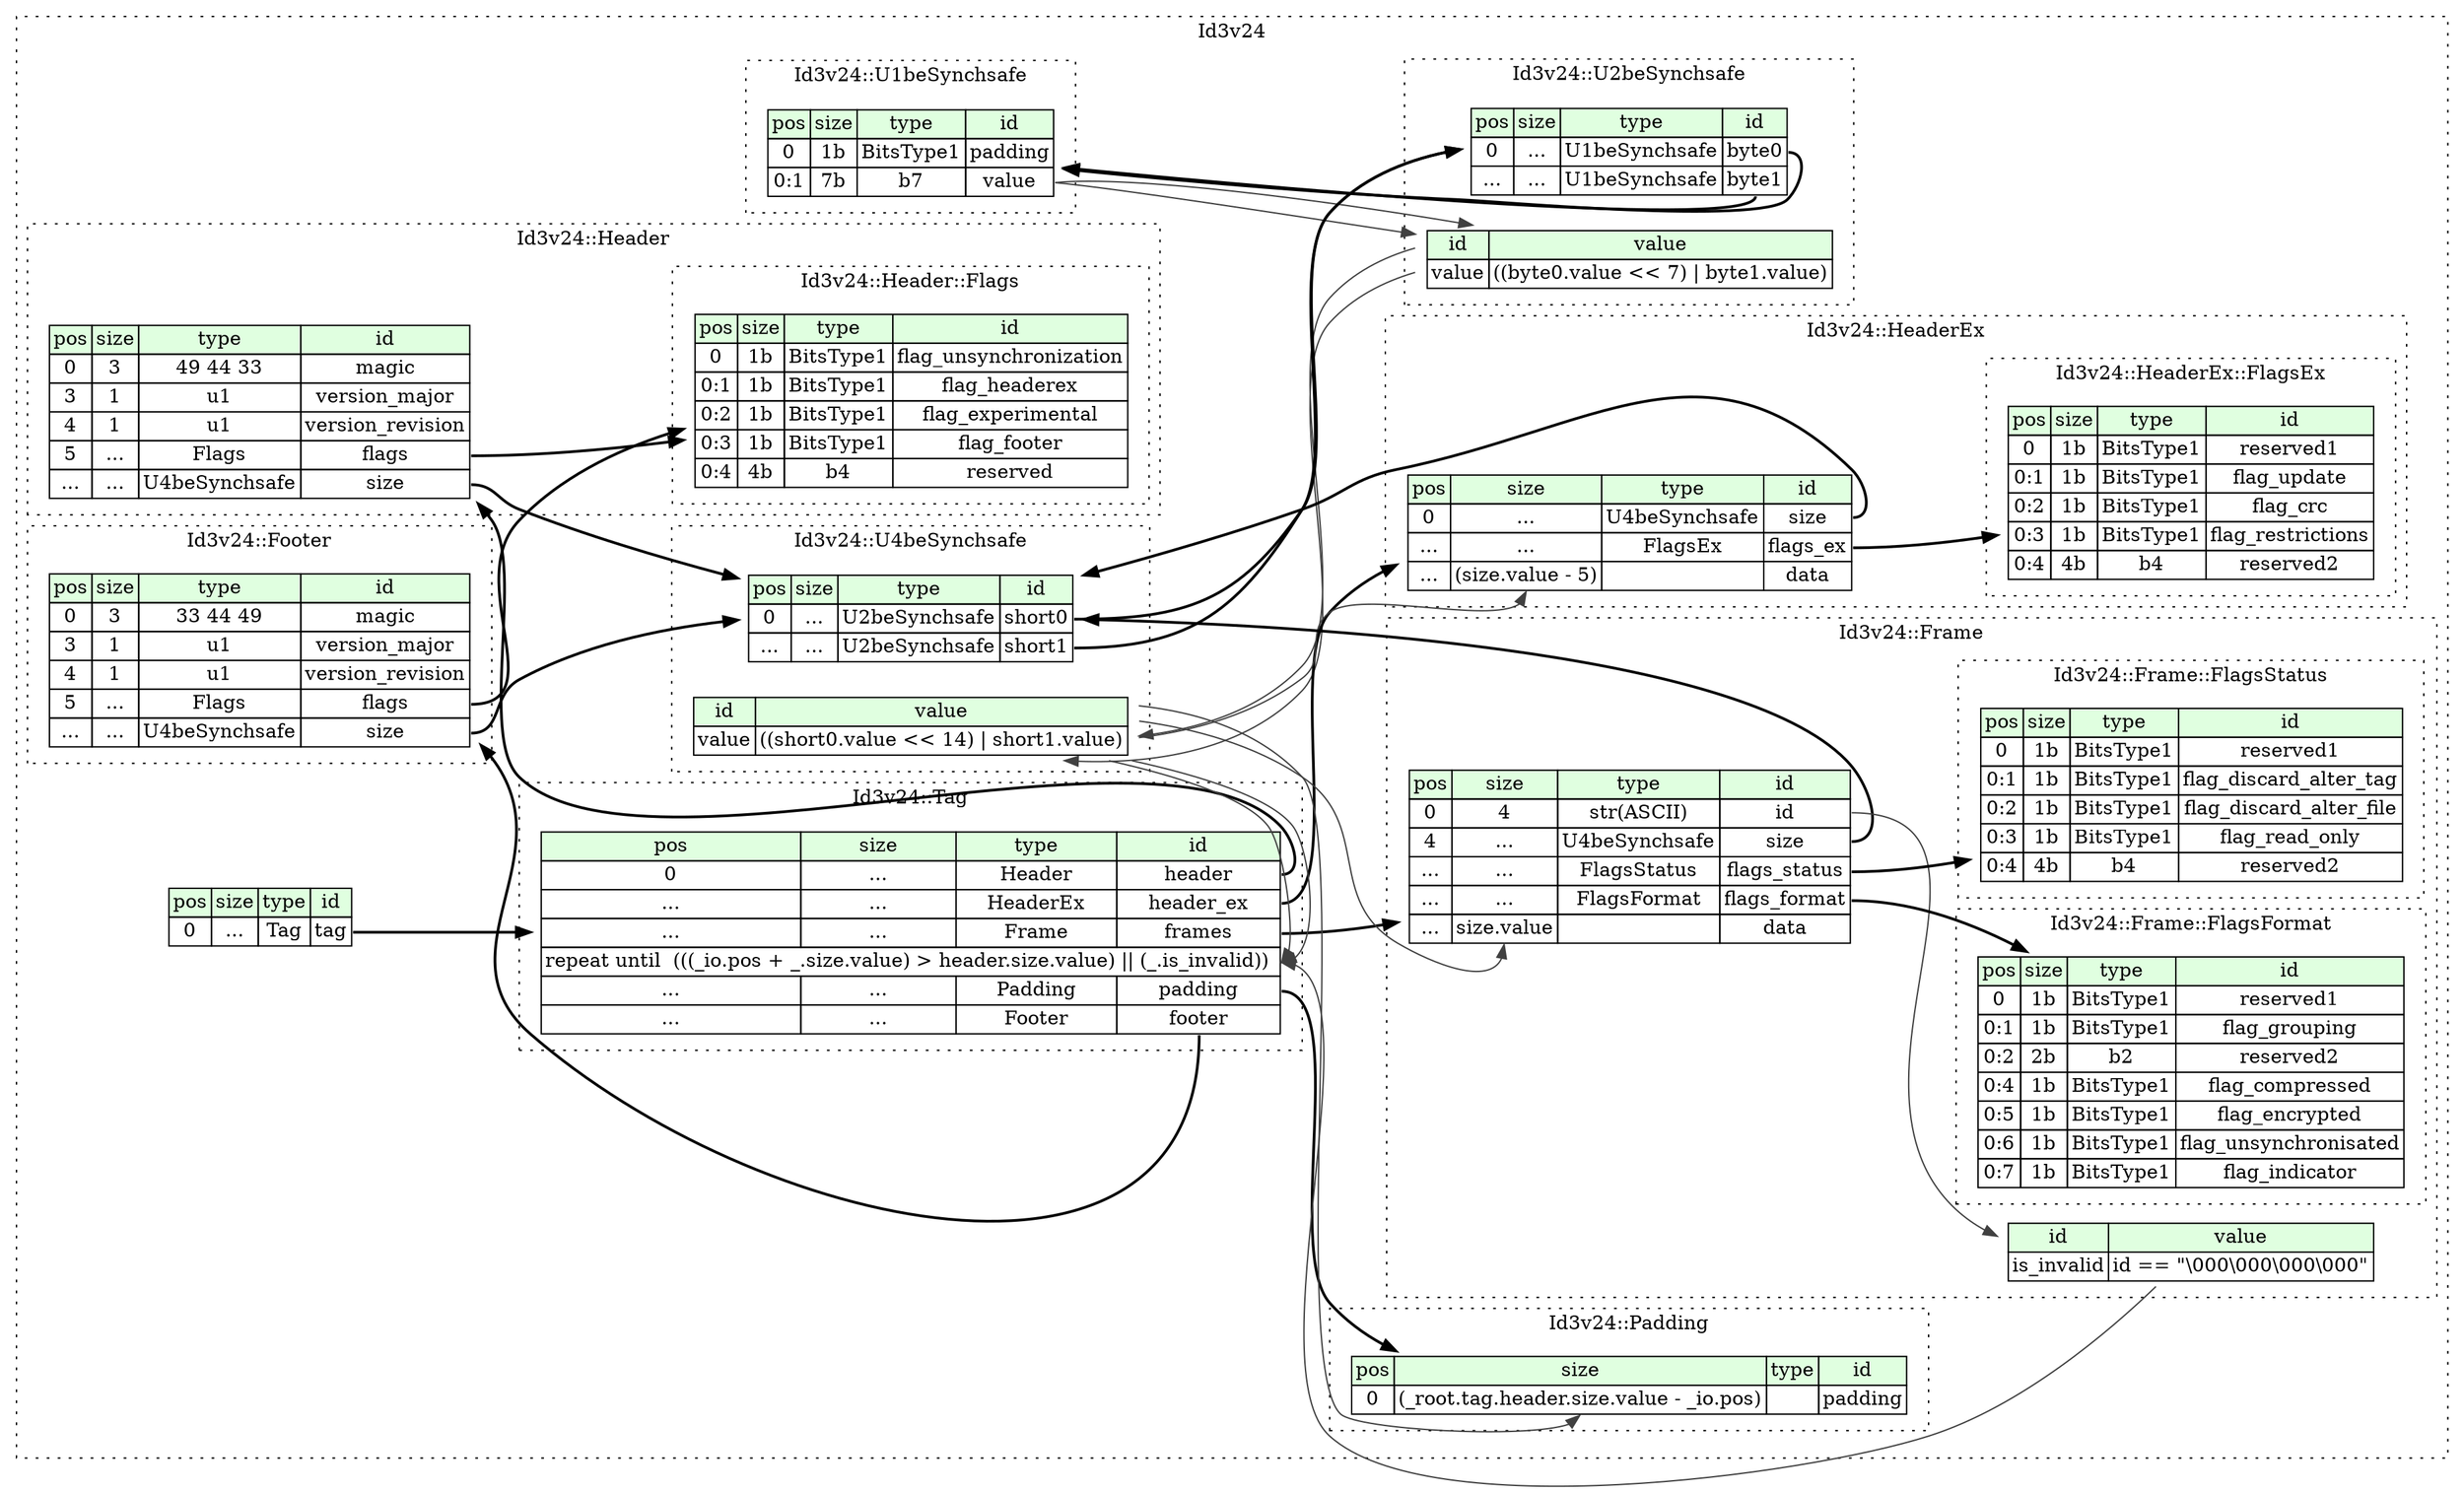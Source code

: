 digraph {
	rankdir=LR;
	node [shape=plaintext];
	subgraph cluster__id3v2_4 {
		label="Id3v24";
		graph[style=dotted];

		id3v2_4__seq [label=<<TABLE BORDER="0" CELLBORDER="1" CELLSPACING="0">
			<TR><TD BGCOLOR="#E0FFE0">pos</TD><TD BGCOLOR="#E0FFE0">size</TD><TD BGCOLOR="#E0FFE0">type</TD><TD BGCOLOR="#E0FFE0">id</TD></TR>
			<TR><TD PORT="tag_pos">0</TD><TD PORT="tag_size">...</TD><TD>Tag</TD><TD PORT="tag_type">tag</TD></TR>
		</TABLE>>];
		subgraph cluster__u1be_synchsafe {
			label="Id3v24::U1beSynchsafe";
			graph[style=dotted];

			u1be_synchsafe__seq [label=<<TABLE BORDER="0" CELLBORDER="1" CELLSPACING="0">
				<TR><TD BGCOLOR="#E0FFE0">pos</TD><TD BGCOLOR="#E0FFE0">size</TD><TD BGCOLOR="#E0FFE0">type</TD><TD BGCOLOR="#E0FFE0">id</TD></TR>
				<TR><TD PORT="padding_pos">0</TD><TD PORT="padding_size">1b</TD><TD>BitsType1</TD><TD PORT="padding_type">padding</TD></TR>
				<TR><TD PORT="value_pos">0:1</TD><TD PORT="value_size">7b</TD><TD>b7</TD><TD PORT="value_type">value</TD></TR>
			</TABLE>>];
		}
		subgraph cluster__u2be_synchsafe {
			label="Id3v24::U2beSynchsafe";
			graph[style=dotted];

			u2be_synchsafe__seq [label=<<TABLE BORDER="0" CELLBORDER="1" CELLSPACING="0">
				<TR><TD BGCOLOR="#E0FFE0">pos</TD><TD BGCOLOR="#E0FFE0">size</TD><TD BGCOLOR="#E0FFE0">type</TD><TD BGCOLOR="#E0FFE0">id</TD></TR>
				<TR><TD PORT="byte0_pos">0</TD><TD PORT="byte0_size">...</TD><TD>U1beSynchsafe</TD><TD PORT="byte0_type">byte0</TD></TR>
				<TR><TD PORT="byte1_pos">...</TD><TD PORT="byte1_size">...</TD><TD>U1beSynchsafe</TD><TD PORT="byte1_type">byte1</TD></TR>
			</TABLE>>];
			u2be_synchsafe__inst__value [label=<<TABLE BORDER="0" CELLBORDER="1" CELLSPACING="0">
				<TR><TD BGCOLOR="#E0FFE0">id</TD><TD BGCOLOR="#E0FFE0">value</TD></TR>
				<TR><TD>value</TD><TD>((byte0.value &lt;&lt; 7) | byte1.value)</TD></TR>
			</TABLE>>];
		}
		subgraph cluster__tag {
			label="Id3v24::Tag";
			graph[style=dotted];

			tag__seq [label=<<TABLE BORDER="0" CELLBORDER="1" CELLSPACING="0">
				<TR><TD BGCOLOR="#E0FFE0">pos</TD><TD BGCOLOR="#E0FFE0">size</TD><TD BGCOLOR="#E0FFE0">type</TD><TD BGCOLOR="#E0FFE0">id</TD></TR>
				<TR><TD PORT="header_pos">0</TD><TD PORT="header_size">...</TD><TD>Header</TD><TD PORT="header_type">header</TD></TR>
				<TR><TD PORT="header_ex_pos">...</TD><TD PORT="header_ex_size">...</TD><TD>HeaderEx</TD><TD PORT="header_ex_type">header_ex</TD></TR>
				<TR><TD PORT="frames_pos">...</TD><TD PORT="frames_size">...</TD><TD>Frame</TD><TD PORT="frames_type">frames</TD></TR>
				<TR><TD COLSPAN="4" PORT="frames__repeat">repeat until  (((_io.pos + _.size.value) &gt; header.size.value) || (_.is_invalid)) </TD></TR>
				<TR><TD PORT="padding_pos">...</TD><TD PORT="padding_size">...</TD><TD>Padding</TD><TD PORT="padding_type">padding</TD></TR>
				<TR><TD PORT="footer_pos">...</TD><TD PORT="footer_size">...</TD><TD>Footer</TD><TD PORT="footer_type">footer</TD></TR>
			</TABLE>>];
		}
		subgraph cluster__u4be_synchsafe {
			label="Id3v24::U4beSynchsafe";
			graph[style=dotted];

			u4be_synchsafe__seq [label=<<TABLE BORDER="0" CELLBORDER="1" CELLSPACING="0">
				<TR><TD BGCOLOR="#E0FFE0">pos</TD><TD BGCOLOR="#E0FFE0">size</TD><TD BGCOLOR="#E0FFE0">type</TD><TD BGCOLOR="#E0FFE0">id</TD></TR>
				<TR><TD PORT="short0_pos">0</TD><TD PORT="short0_size">...</TD><TD>U2beSynchsafe</TD><TD PORT="short0_type">short0</TD></TR>
				<TR><TD PORT="short1_pos">...</TD><TD PORT="short1_size">...</TD><TD>U2beSynchsafe</TD><TD PORT="short1_type">short1</TD></TR>
			</TABLE>>];
			u4be_synchsafe__inst__value [label=<<TABLE BORDER="0" CELLBORDER="1" CELLSPACING="0">
				<TR><TD BGCOLOR="#E0FFE0">id</TD><TD BGCOLOR="#E0FFE0">value</TD></TR>
				<TR><TD>value</TD><TD>((short0.value &lt;&lt; 14) | short1.value)</TD></TR>
			</TABLE>>];
		}
		subgraph cluster__frame {
			label="Id3v24::Frame";
			graph[style=dotted];

			frame__seq [label=<<TABLE BORDER="0" CELLBORDER="1" CELLSPACING="0">
				<TR><TD BGCOLOR="#E0FFE0">pos</TD><TD BGCOLOR="#E0FFE0">size</TD><TD BGCOLOR="#E0FFE0">type</TD><TD BGCOLOR="#E0FFE0">id</TD></TR>
				<TR><TD PORT="id_pos">0</TD><TD PORT="id_size">4</TD><TD>str(ASCII)</TD><TD PORT="id_type">id</TD></TR>
				<TR><TD PORT="size_pos">4</TD><TD PORT="size_size">...</TD><TD>U4beSynchsafe</TD><TD PORT="size_type">size</TD></TR>
				<TR><TD PORT="flags_status_pos">...</TD><TD PORT="flags_status_size">...</TD><TD>FlagsStatus</TD><TD PORT="flags_status_type">flags_status</TD></TR>
				<TR><TD PORT="flags_format_pos">...</TD><TD PORT="flags_format_size">...</TD><TD>FlagsFormat</TD><TD PORT="flags_format_type">flags_format</TD></TR>
				<TR><TD PORT="data_pos">...</TD><TD PORT="data_size">size.value</TD><TD></TD><TD PORT="data_type">data</TD></TR>
			</TABLE>>];
			frame__inst__is_invalid [label=<<TABLE BORDER="0" CELLBORDER="1" CELLSPACING="0">
				<TR><TD BGCOLOR="#E0FFE0">id</TD><TD BGCOLOR="#E0FFE0">value</TD></TR>
				<TR><TD>is_invalid</TD><TD>id == &quot;\000\000\000\000&quot;</TD></TR>
			</TABLE>>];
			subgraph cluster__flags_status {
				label="Id3v24::Frame::FlagsStatus";
				graph[style=dotted];

				flags_status__seq [label=<<TABLE BORDER="0" CELLBORDER="1" CELLSPACING="0">
					<TR><TD BGCOLOR="#E0FFE0">pos</TD><TD BGCOLOR="#E0FFE0">size</TD><TD BGCOLOR="#E0FFE0">type</TD><TD BGCOLOR="#E0FFE0">id</TD></TR>
					<TR><TD PORT="reserved1_pos">0</TD><TD PORT="reserved1_size">1b</TD><TD>BitsType1</TD><TD PORT="reserved1_type">reserved1</TD></TR>
					<TR><TD PORT="flag_discard_alter_tag_pos">0:1</TD><TD PORT="flag_discard_alter_tag_size">1b</TD><TD>BitsType1</TD><TD PORT="flag_discard_alter_tag_type">flag_discard_alter_tag</TD></TR>
					<TR><TD PORT="flag_discard_alter_file_pos">0:2</TD><TD PORT="flag_discard_alter_file_size">1b</TD><TD>BitsType1</TD><TD PORT="flag_discard_alter_file_type">flag_discard_alter_file</TD></TR>
					<TR><TD PORT="flag_read_only_pos">0:3</TD><TD PORT="flag_read_only_size">1b</TD><TD>BitsType1</TD><TD PORT="flag_read_only_type">flag_read_only</TD></TR>
					<TR><TD PORT="reserved2_pos">0:4</TD><TD PORT="reserved2_size">4b</TD><TD>b4</TD><TD PORT="reserved2_type">reserved2</TD></TR>
				</TABLE>>];
			}
			subgraph cluster__flags_format {
				label="Id3v24::Frame::FlagsFormat";
				graph[style=dotted];

				flags_format__seq [label=<<TABLE BORDER="0" CELLBORDER="1" CELLSPACING="0">
					<TR><TD BGCOLOR="#E0FFE0">pos</TD><TD BGCOLOR="#E0FFE0">size</TD><TD BGCOLOR="#E0FFE0">type</TD><TD BGCOLOR="#E0FFE0">id</TD></TR>
					<TR><TD PORT="reserved1_pos">0</TD><TD PORT="reserved1_size">1b</TD><TD>BitsType1</TD><TD PORT="reserved1_type">reserved1</TD></TR>
					<TR><TD PORT="flag_grouping_pos">0:1</TD><TD PORT="flag_grouping_size">1b</TD><TD>BitsType1</TD><TD PORT="flag_grouping_type">flag_grouping</TD></TR>
					<TR><TD PORT="reserved2_pos">0:2</TD><TD PORT="reserved2_size">2b</TD><TD>b2</TD><TD PORT="reserved2_type">reserved2</TD></TR>
					<TR><TD PORT="flag_compressed_pos">0:4</TD><TD PORT="flag_compressed_size">1b</TD><TD>BitsType1</TD><TD PORT="flag_compressed_type">flag_compressed</TD></TR>
					<TR><TD PORT="flag_encrypted_pos">0:5</TD><TD PORT="flag_encrypted_size">1b</TD><TD>BitsType1</TD><TD PORT="flag_encrypted_type">flag_encrypted</TD></TR>
					<TR><TD PORT="flag_unsynchronisated_pos">0:6</TD><TD PORT="flag_unsynchronisated_size">1b</TD><TD>BitsType1</TD><TD PORT="flag_unsynchronisated_type">flag_unsynchronisated</TD></TR>
					<TR><TD PORT="flag_indicator_pos">0:7</TD><TD PORT="flag_indicator_size">1b</TD><TD>BitsType1</TD><TD PORT="flag_indicator_type">flag_indicator</TD></TR>
				</TABLE>>];
			}
		}
		subgraph cluster__header_ex {
			label="Id3v24::HeaderEx";
			graph[style=dotted];

			header_ex__seq [label=<<TABLE BORDER="0" CELLBORDER="1" CELLSPACING="0">
				<TR><TD BGCOLOR="#E0FFE0">pos</TD><TD BGCOLOR="#E0FFE0">size</TD><TD BGCOLOR="#E0FFE0">type</TD><TD BGCOLOR="#E0FFE0">id</TD></TR>
				<TR><TD PORT="size_pos">0</TD><TD PORT="size_size">...</TD><TD>U4beSynchsafe</TD><TD PORT="size_type">size</TD></TR>
				<TR><TD PORT="flags_ex_pos">...</TD><TD PORT="flags_ex_size">...</TD><TD>FlagsEx</TD><TD PORT="flags_ex_type">flags_ex</TD></TR>
				<TR><TD PORT="data_pos">...</TD><TD PORT="data_size">(size.value - 5)</TD><TD></TD><TD PORT="data_type">data</TD></TR>
			</TABLE>>];
			subgraph cluster__flags_ex {
				label="Id3v24::HeaderEx::FlagsEx";
				graph[style=dotted];

				flags_ex__seq [label=<<TABLE BORDER="0" CELLBORDER="1" CELLSPACING="0">
					<TR><TD BGCOLOR="#E0FFE0">pos</TD><TD BGCOLOR="#E0FFE0">size</TD><TD BGCOLOR="#E0FFE0">type</TD><TD BGCOLOR="#E0FFE0">id</TD></TR>
					<TR><TD PORT="reserved1_pos">0</TD><TD PORT="reserved1_size">1b</TD><TD>BitsType1</TD><TD PORT="reserved1_type">reserved1</TD></TR>
					<TR><TD PORT="flag_update_pos">0:1</TD><TD PORT="flag_update_size">1b</TD><TD>BitsType1</TD><TD PORT="flag_update_type">flag_update</TD></TR>
					<TR><TD PORT="flag_crc_pos">0:2</TD><TD PORT="flag_crc_size">1b</TD><TD>BitsType1</TD><TD PORT="flag_crc_type">flag_crc</TD></TR>
					<TR><TD PORT="flag_restrictions_pos">0:3</TD><TD PORT="flag_restrictions_size">1b</TD><TD>BitsType1</TD><TD PORT="flag_restrictions_type">flag_restrictions</TD></TR>
					<TR><TD PORT="reserved2_pos">0:4</TD><TD PORT="reserved2_size">4b</TD><TD>b4</TD><TD PORT="reserved2_type">reserved2</TD></TR>
				</TABLE>>];
			}
		}
		subgraph cluster__header {
			label="Id3v24::Header";
			graph[style=dotted];

			header__seq [label=<<TABLE BORDER="0" CELLBORDER="1" CELLSPACING="0">
				<TR><TD BGCOLOR="#E0FFE0">pos</TD><TD BGCOLOR="#E0FFE0">size</TD><TD BGCOLOR="#E0FFE0">type</TD><TD BGCOLOR="#E0FFE0">id</TD></TR>
				<TR><TD PORT="magic_pos">0</TD><TD PORT="magic_size">3</TD><TD>49 44 33</TD><TD PORT="magic_type">magic</TD></TR>
				<TR><TD PORT="version_major_pos">3</TD><TD PORT="version_major_size">1</TD><TD>u1</TD><TD PORT="version_major_type">version_major</TD></TR>
				<TR><TD PORT="version_revision_pos">4</TD><TD PORT="version_revision_size">1</TD><TD>u1</TD><TD PORT="version_revision_type">version_revision</TD></TR>
				<TR><TD PORT="flags_pos">5</TD><TD PORT="flags_size">...</TD><TD>Flags</TD><TD PORT="flags_type">flags</TD></TR>
				<TR><TD PORT="size_pos">...</TD><TD PORT="size_size">...</TD><TD>U4beSynchsafe</TD><TD PORT="size_type">size</TD></TR>
			</TABLE>>];
			subgraph cluster__flags {
				label="Id3v24::Header::Flags";
				graph[style=dotted];

				flags__seq [label=<<TABLE BORDER="0" CELLBORDER="1" CELLSPACING="0">
					<TR><TD BGCOLOR="#E0FFE0">pos</TD><TD BGCOLOR="#E0FFE0">size</TD><TD BGCOLOR="#E0FFE0">type</TD><TD BGCOLOR="#E0FFE0">id</TD></TR>
					<TR><TD PORT="flag_unsynchronization_pos">0</TD><TD PORT="flag_unsynchronization_size">1b</TD><TD>BitsType1</TD><TD PORT="flag_unsynchronization_type">flag_unsynchronization</TD></TR>
					<TR><TD PORT="flag_headerex_pos">0:1</TD><TD PORT="flag_headerex_size">1b</TD><TD>BitsType1</TD><TD PORT="flag_headerex_type">flag_headerex</TD></TR>
					<TR><TD PORT="flag_experimental_pos">0:2</TD><TD PORT="flag_experimental_size">1b</TD><TD>BitsType1</TD><TD PORT="flag_experimental_type">flag_experimental</TD></TR>
					<TR><TD PORT="flag_footer_pos">0:3</TD><TD PORT="flag_footer_size">1b</TD><TD>BitsType1</TD><TD PORT="flag_footer_type">flag_footer</TD></TR>
					<TR><TD PORT="reserved_pos">0:4</TD><TD PORT="reserved_size">4b</TD><TD>b4</TD><TD PORT="reserved_type">reserved</TD></TR>
				</TABLE>>];
			}
		}
		subgraph cluster__padding {
			label="Id3v24::Padding";
			graph[style=dotted];

			padding__seq [label=<<TABLE BORDER="0" CELLBORDER="1" CELLSPACING="0">
				<TR><TD BGCOLOR="#E0FFE0">pos</TD><TD BGCOLOR="#E0FFE0">size</TD><TD BGCOLOR="#E0FFE0">type</TD><TD BGCOLOR="#E0FFE0">id</TD></TR>
				<TR><TD PORT="padding_pos">0</TD><TD PORT="padding_size">(_root.tag.header.size.value - _io.pos)</TD><TD></TD><TD PORT="padding_type">padding</TD></TR>
			</TABLE>>];
		}
		subgraph cluster__footer {
			label="Id3v24::Footer";
			graph[style=dotted];

			footer__seq [label=<<TABLE BORDER="0" CELLBORDER="1" CELLSPACING="0">
				<TR><TD BGCOLOR="#E0FFE0">pos</TD><TD BGCOLOR="#E0FFE0">size</TD><TD BGCOLOR="#E0FFE0">type</TD><TD BGCOLOR="#E0FFE0">id</TD></TR>
				<TR><TD PORT="magic_pos">0</TD><TD PORT="magic_size">3</TD><TD>33 44 49</TD><TD PORT="magic_type">magic</TD></TR>
				<TR><TD PORT="version_major_pos">3</TD><TD PORT="version_major_size">1</TD><TD>u1</TD><TD PORT="version_major_type">version_major</TD></TR>
				<TR><TD PORT="version_revision_pos">4</TD><TD PORT="version_revision_size">1</TD><TD>u1</TD><TD PORT="version_revision_type">version_revision</TD></TR>
				<TR><TD PORT="flags_pos">5</TD><TD PORT="flags_size">...</TD><TD>Flags</TD><TD PORT="flags_type">flags</TD></TR>
				<TR><TD PORT="size_pos">...</TD><TD PORT="size_size">...</TD><TD>U4beSynchsafe</TD><TD PORT="size_type">size</TD></TR>
			</TABLE>>];
			subgraph cluster__flags {
				label="Id3v24::Footer::Flags";
				graph[style=dotted];

				flags__seq [label=<<TABLE BORDER="0" CELLBORDER="1" CELLSPACING="0">
					<TR><TD BGCOLOR="#E0FFE0">pos</TD><TD BGCOLOR="#E0FFE0">size</TD><TD BGCOLOR="#E0FFE0">type</TD><TD BGCOLOR="#E0FFE0">id</TD></TR>
					<TR><TD PORT="flag_unsynchronization_pos">0</TD><TD PORT="flag_unsynchronization_size">1b</TD><TD>BitsType1</TD><TD PORT="flag_unsynchronization_type">flag_unsynchronization</TD></TR>
					<TR><TD PORT="flag_headerex_pos">0:1</TD><TD PORT="flag_headerex_size">1b</TD><TD>BitsType1</TD><TD PORT="flag_headerex_type">flag_headerex</TD></TR>
					<TR><TD PORT="flag_experimental_pos">0:2</TD><TD PORT="flag_experimental_size">1b</TD><TD>BitsType1</TD><TD PORT="flag_experimental_type">flag_experimental</TD></TR>
					<TR><TD PORT="flag_footer_pos">0:3</TD><TD PORT="flag_footer_size">1b</TD><TD>BitsType1</TD><TD PORT="flag_footer_type">flag_footer</TD></TR>
					<TR><TD PORT="reserved_pos">0:4</TD><TD PORT="reserved_size">4b</TD><TD>b4</TD><TD PORT="reserved_type">reserved</TD></TR>
				</TABLE>>];
			}
		}
	}
	id3v2_4__seq:tag_type -> tag__seq [style=bold];
	u2be_synchsafe__seq:byte0_type -> u1be_synchsafe__seq [style=bold];
	u2be_synchsafe__seq:byte1_type -> u1be_synchsafe__seq [style=bold];
	u1be_synchsafe__seq:value_type -> u2be_synchsafe__inst__value [color="#404040"];
	u1be_synchsafe__seq:value_type -> u2be_synchsafe__inst__value [color="#404040"];
	tag__seq:header_type -> header__seq [style=bold];
	tag__seq:header_ex_type -> header_ex__seq [style=bold];
	tag__seq:frames_type -> frame__seq [style=bold];
	u4be_synchsafe__inst__value:value_type -> tag__seq:frames__repeat [color="#404040"];
	u4be_synchsafe__inst__value:value_type -> tag__seq:frames__repeat [color="#404040"];
	frame__inst__is_invalid:is_invalid_type -> tag__seq:frames__repeat [color="#404040"];
	tag__seq:padding_type -> padding__seq [style=bold];
	tag__seq:footer_type -> footer__seq [style=bold];
	u4be_synchsafe__seq:short0_type -> u2be_synchsafe__seq [style=bold];
	u4be_synchsafe__seq:short1_type -> u2be_synchsafe__seq [style=bold];
	u2be_synchsafe__inst__value:value_type -> u4be_synchsafe__inst__value [color="#404040"];
	u2be_synchsafe__inst__value:value_type -> u4be_synchsafe__inst__value [color="#404040"];
	frame__seq:size_type -> u4be_synchsafe__seq [style=bold];
	frame__seq:flags_status_type -> flags_status__seq [style=bold];
	frame__seq:flags_format_type -> flags_format__seq [style=bold];
	u4be_synchsafe__inst__value:value_type -> frame__seq:data_size [color="#404040"];
	frame__seq:id_type -> frame__inst__is_invalid [color="#404040"];
	header_ex__seq:size_type -> u4be_synchsafe__seq [style=bold];
	header_ex__seq:flags_ex_type -> flags_ex__seq [style=bold];
	u4be_synchsafe__inst__value:value_type -> header_ex__seq:data_size [color="#404040"];
	header__seq:flags_type -> flags__seq [style=bold];
	header__seq:size_type -> u4be_synchsafe__seq [style=bold];
	u4be_synchsafe__inst__value:value_type -> padding__seq:padding_size [color="#404040"];
	footer__seq:flags_type -> flags__seq [style=bold];
	footer__seq:size_type -> u4be_synchsafe__seq [style=bold];
}
